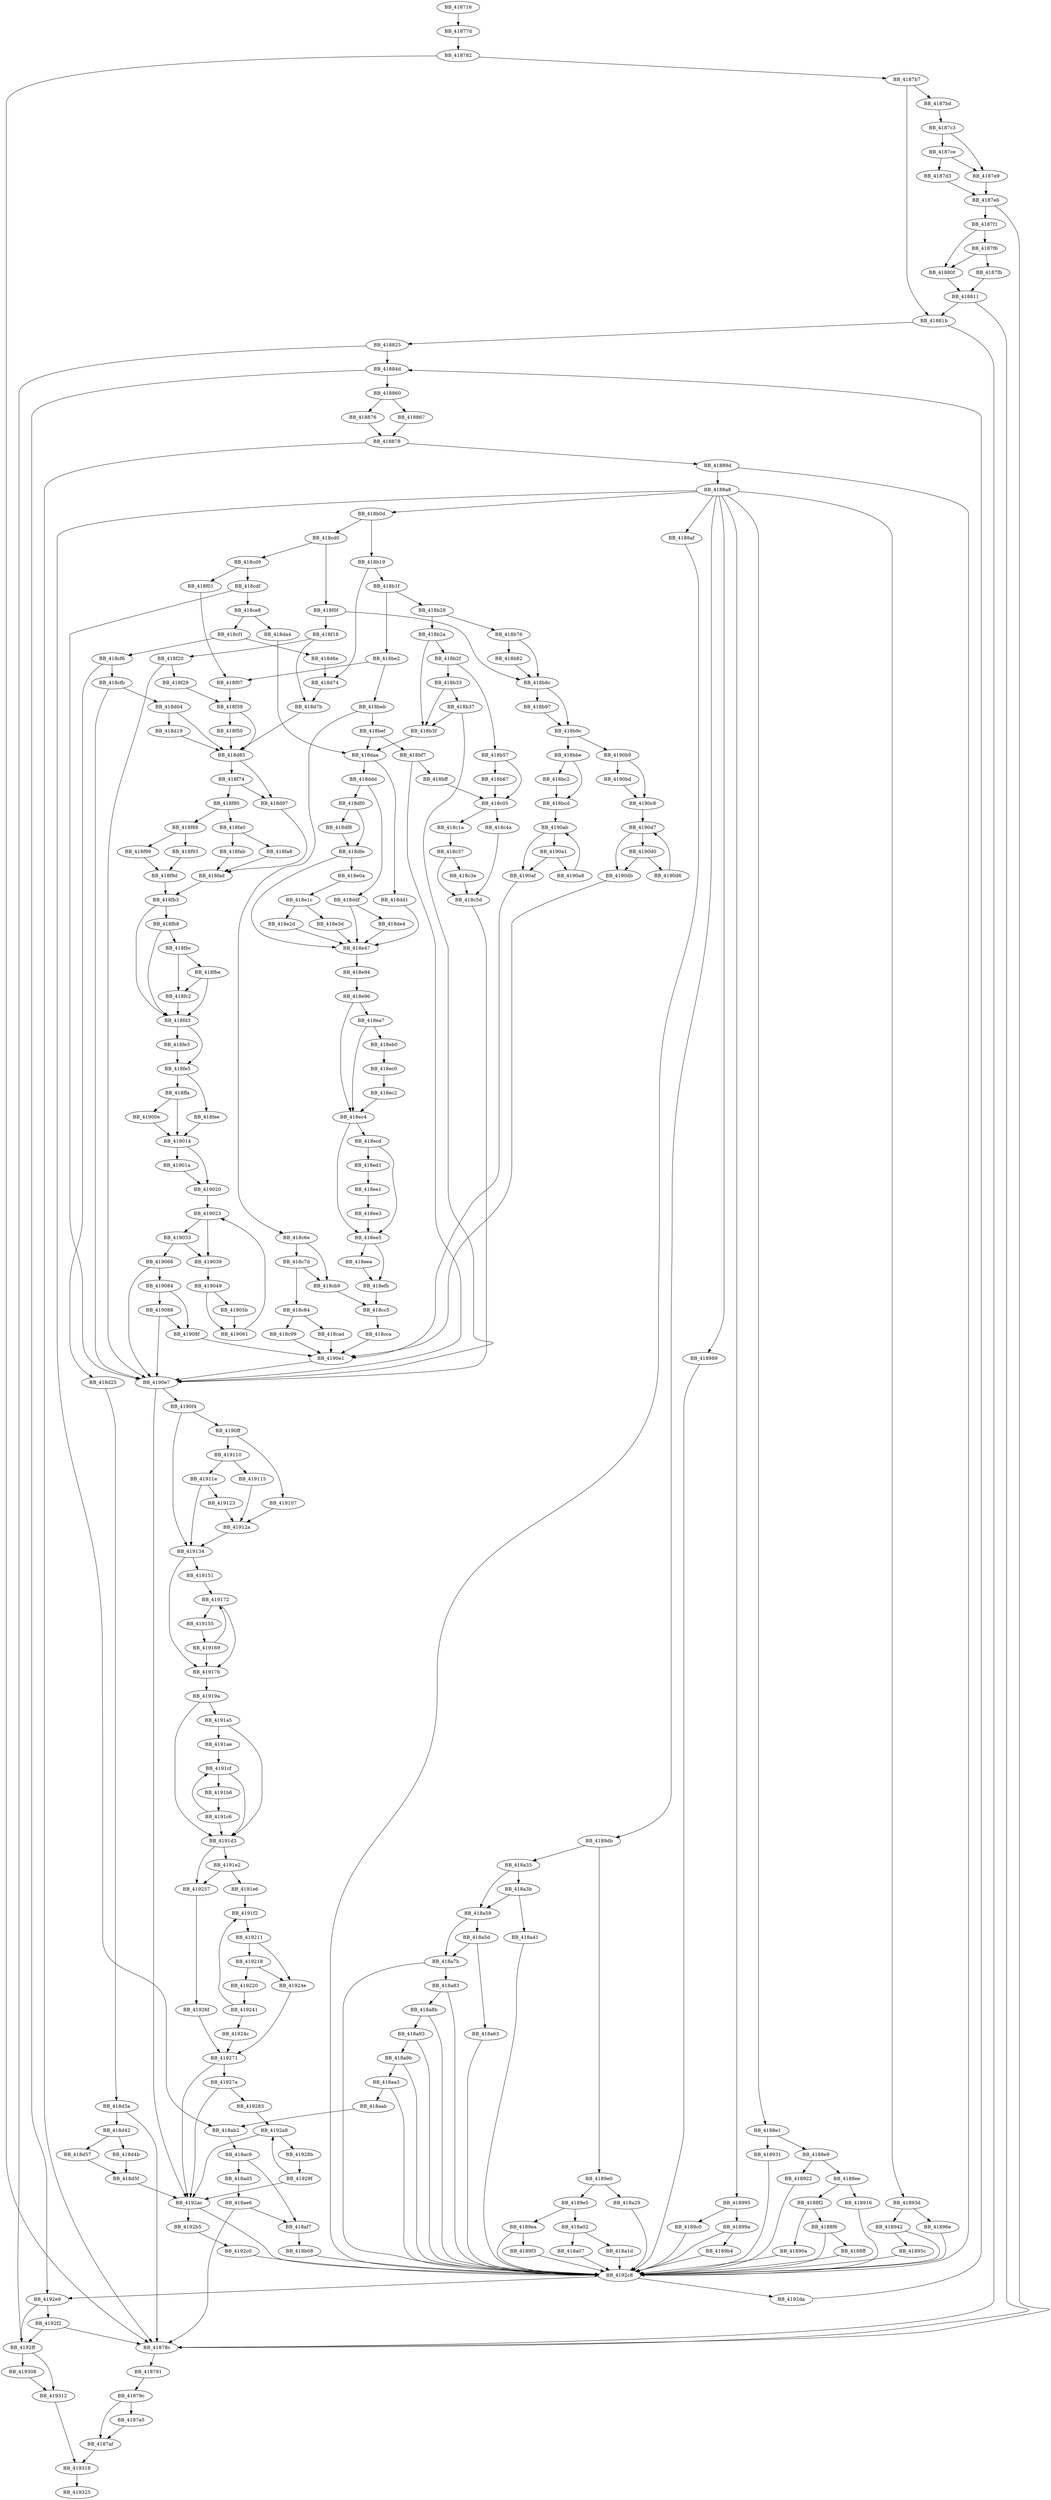 DiGraph __output_s_l{
BB_418716->BB_41877d
BB_41877d->BB_418782
BB_418782->BB_41878c
BB_418782->BB_4187b7
BB_41878c->BB_418791
BB_418791->BB_41879c
BB_41879c->BB_4187a5
BB_41879c->BB_4187af
BB_4187a5->BB_4187af
BB_4187af->BB_419318
BB_4187b7->BB_4187bd
BB_4187b7->BB_41881b
BB_4187bd->BB_4187c3
BB_4187c3->BB_4187ce
BB_4187c3->BB_4187e9
BB_4187ce->BB_4187d3
BB_4187ce->BB_4187e9
BB_4187d3->BB_4187eb
BB_4187e9->BB_4187eb
BB_4187eb->BB_41878c
BB_4187eb->BB_4187f1
BB_4187f1->BB_4187f6
BB_4187f1->BB_41880f
BB_4187f6->BB_4187fb
BB_4187f6->BB_41880f
BB_4187fb->BB_418811
BB_41880f->BB_418811
BB_418811->BB_41878c
BB_418811->BB_41881b
BB_41881b->BB_41878c
BB_41881b->BB_418825
BB_418825->BB_41884d
BB_418825->BB_4192ff
BB_41884d->BB_418860
BB_41884d->BB_4192e9
BB_418860->BB_418867
BB_418860->BB_418876
BB_418867->BB_418878
BB_418876->BB_418878
BB_418878->BB_41878c
BB_418878->BB_41889d
BB_41889d->BB_4188a8
BB_41889d->BB_4192c8
BB_4188a8->BB_4188af
BB_4188a8->BB_4188e1
BB_4188a8->BB_41893d
BB_4188a8->BB_418989
BB_4188a8->BB_418995
BB_4188a8->BB_4189db
BB_4188a8->BB_418ab2
BB_4188a8->BB_418b0d
BB_4188af->BB_4192c8
BB_4188e1->BB_4188e9
BB_4188e1->BB_418931
BB_4188e9->BB_4188ee
BB_4188e9->BB_418922
BB_4188ee->BB_4188f2
BB_4188ee->BB_418916
BB_4188f2->BB_4188f6
BB_4188f2->BB_41890a
BB_4188f6->BB_4188ff
BB_4188f6->BB_4192c8
BB_4188ff->BB_4192c8
BB_41890a->BB_4192c8
BB_418916->BB_4192c8
BB_418922->BB_4192c8
BB_418931->BB_4192c8
BB_41893d->BB_418942
BB_41893d->BB_41896e
BB_418942->BB_41895c
BB_418942->BB_4192c8
BB_41895c->BB_4192c8
BB_41896e->BB_4192c8
BB_418989->BB_4192c8
BB_418995->BB_41899a
BB_418995->BB_4189c0
BB_41899a->BB_4189b4
BB_41899a->BB_4192c8
BB_4189b4->BB_4192c8
BB_4189c0->BB_4192c8
BB_4189db->BB_4189e0
BB_4189db->BB_418a35
BB_4189e0->BB_4189e5
BB_4189e0->BB_418a29
BB_4189e5->BB_4189ea
BB_4189e5->BB_418a02
BB_4189ea->BB_4189f3
BB_4189ea->BB_4192c8
BB_4189f3->BB_4192c8
BB_418a02->BB_418a07
BB_418a02->BB_418a1d
BB_418a07->BB_4192c8
BB_418a1d->BB_4192c8
BB_418a29->BB_4192c8
BB_418a35->BB_418a3b
BB_418a35->BB_418a59
BB_418a3b->BB_418a41
BB_418a3b->BB_418a59
BB_418a41->BB_4192c8
BB_418a59->BB_418a5d
BB_418a59->BB_418a7b
BB_418a5d->BB_418a63
BB_418a5d->BB_418a7b
BB_418a63->BB_4192c8
BB_418a7b->BB_418a83
BB_418a7b->BB_4192c8
BB_418a83->BB_418a8b
BB_418a83->BB_4192c8
BB_418a8b->BB_418a93
BB_418a8b->BB_4192c8
BB_418a93->BB_418a9b
BB_418a93->BB_4192c8
BB_418a9b->BB_418aa3
BB_418a9b->BB_4192c8
BB_418aa3->BB_418aab
BB_418aa3->BB_4192c8
BB_418aab->BB_418ab2
BB_418ab2->BB_418ac9
BB_418ac9->BB_418ad5
BB_418ac9->BB_418af7
BB_418ad5->BB_418ae6
BB_418ae6->BB_41878c
BB_418ae6->BB_418af7
BB_418af7->BB_418b08
BB_418b08->BB_4192c8
BB_418b0d->BB_418b19
BB_418b0d->BB_418cd0
BB_418b19->BB_418b1f
BB_418b19->BB_418d74
BB_418b1f->BB_418b28
BB_418b1f->BB_418be2
BB_418b28->BB_418b2a
BB_418b28->BB_418b76
BB_418b2a->BB_418b2f
BB_418b2a->BB_418b3f
BB_418b2f->BB_418b33
BB_418b2f->BB_418b57
BB_418b33->BB_418b37
BB_418b33->BB_418b3f
BB_418b37->BB_418b3f
BB_418b37->BB_4190e7
BB_418b3f->BB_418daa
BB_418b57->BB_418b67
BB_418b57->BB_418c05
BB_418b67->BB_418c05
BB_418b76->BB_418b82
BB_418b76->BB_418b8c
BB_418b82->BB_418b8c
BB_418b8c->BB_418b97
BB_418b8c->BB_418b9c
BB_418b97->BB_418b9c
BB_418b9c->BB_418bbe
BB_418b9c->BB_4190b9
BB_418bbe->BB_418bc2
BB_418bbe->BB_418bcd
BB_418bc2->BB_418bcd
BB_418bcd->BB_4190ab
BB_418be2->BB_418beb
BB_418be2->BB_418f07
BB_418beb->BB_418bef
BB_418beb->BB_418c6e
BB_418bef->BB_418bf7
BB_418bef->BB_418daa
BB_418bf7->BB_418bff
BB_418bf7->BB_4190e7
BB_418bff->BB_418c05
BB_418c05->BB_418c1a
BB_418c05->BB_418c4a
BB_418c1a->BB_418c37
BB_418c37->BB_418c3e
BB_418c37->BB_418c5d
BB_418c3e->BB_418c5d
BB_418c4a->BB_418c5d
BB_418c5d->BB_4190e7
BB_418c6e->BB_418c7d
BB_418c6e->BB_418cb9
BB_418c7d->BB_418c84
BB_418c7d->BB_418cb9
BB_418c84->BB_418c99
BB_418c84->BB_418cad
BB_418c99->BB_4190e1
BB_418cad->BB_4190e1
BB_418cb9->BB_418cc5
BB_418cc5->BB_418cca
BB_418cca->BB_4190e1
BB_418cd0->BB_418cd9
BB_418cd0->BB_418f0f
BB_418cd9->BB_418cdf
BB_418cd9->BB_418f01
BB_418cdf->BB_418ce8
BB_418cdf->BB_4190e7
BB_418ce8->BB_418cf1
BB_418ce8->BB_418da4
BB_418cf1->BB_418cf6
BB_418cf1->BB_418d6e
BB_418cf6->BB_418cfb
BB_418cf6->BB_418d25
BB_418cfb->BB_418d04
BB_418cfb->BB_4190e7
BB_418d04->BB_418d19
BB_418d04->BB_418d85
BB_418d19->BB_418d85
BB_418d25->BB_418d3a
BB_418d3a->BB_41878c
BB_418d3a->BB_418d42
BB_418d42->BB_418d4b
BB_418d42->BB_418d57
BB_418d4b->BB_418d5f
BB_418d57->BB_418d5f
BB_418d5f->BB_4192ac
BB_418d6e->BB_418d74
BB_418d74->BB_418d7b
BB_418d7b->BB_418d85
BB_418d85->BB_418d97
BB_418d85->BB_418f74
BB_418d97->BB_418fad
BB_418da4->BB_418daa
BB_418daa->BB_418dd1
BB_418daa->BB_418ddd
BB_418dd1->BB_418e47
BB_418ddd->BB_418ddf
BB_418ddd->BB_418df0
BB_418ddf->BB_418de4
BB_418ddf->BB_418e47
BB_418de4->BB_418e47
BB_418df0->BB_418df8
BB_418df0->BB_418dfe
BB_418df8->BB_418dfe
BB_418dfe->BB_418e0a
BB_418dfe->BB_418e47
BB_418e0a->BB_418e1c
BB_418e1c->BB_418e2d
BB_418e1c->BB_418e3d
BB_418e2d->BB_418e47
BB_418e3d->BB_418e47
BB_418e47->BB_418e94
BB_418e94->BB_418e96
BB_418e96->BB_418ea7
BB_418e96->BB_418ec4
BB_418ea7->BB_418eb0
BB_418ea7->BB_418ec4
BB_418eb0->BB_418ec0
BB_418ec0->BB_418ec2
BB_418ec2->BB_418ec4
BB_418ec4->BB_418ecd
BB_418ec4->BB_418ee5
BB_418ecd->BB_418ed1
BB_418ecd->BB_418ee5
BB_418ed1->BB_418ee1
BB_418ee1->BB_418ee3
BB_418ee3->BB_418ee5
BB_418ee5->BB_418eea
BB_418ee5->BB_418efb
BB_418eea->BB_418efb
BB_418efb->BB_418cc5
BB_418f01->BB_418f07
BB_418f07->BB_418f39
BB_418f0f->BB_418b8c
BB_418f0f->BB_418f18
BB_418f18->BB_418d7b
BB_418f18->BB_418f20
BB_418f20->BB_418f29
BB_418f20->BB_4190e7
BB_418f29->BB_418f39
BB_418f39->BB_418d85
BB_418f39->BB_418f50
BB_418f50->BB_418d85
BB_418f74->BB_418d97
BB_418f74->BB_418f80
BB_418f80->BB_418f88
BB_418f80->BB_418fa0
BB_418f88->BB_418f93
BB_418f88->BB_418f99
BB_418f93->BB_418f9d
BB_418f99->BB_418f9d
BB_418f9d->BB_418fb3
BB_418fa0->BB_418fa8
BB_418fa0->BB_418fab
BB_418fa8->BB_418fad
BB_418fab->BB_418fad
BB_418fad->BB_418fb3
BB_418fb3->BB_418fb8
BB_418fb3->BB_418fd3
BB_418fb8->BB_418fbc
BB_418fb8->BB_418fd3
BB_418fbc->BB_418fbe
BB_418fbc->BB_418fc2
BB_418fbe->BB_418fc2
BB_418fbe->BB_418fd3
BB_418fc2->BB_418fd3
BB_418fd3->BB_418fe3
BB_418fd3->BB_418fe5
BB_418fe3->BB_418fe5
BB_418fe5->BB_418fee
BB_418fe5->BB_418ffa
BB_418fee->BB_419014
BB_418ffa->BB_41900e
BB_418ffa->BB_419014
BB_41900e->BB_419014
BB_419014->BB_41901a
BB_419014->BB_419020
BB_41901a->BB_419020
BB_419020->BB_419023
BB_419023->BB_419033
BB_419023->BB_419039
BB_419033->BB_419039
BB_419033->BB_419066
BB_419039->BB_419049
BB_419049->BB_41905b
BB_419049->BB_419061
BB_41905b->BB_419061
BB_419061->BB_419023
BB_419066->BB_419084
BB_419066->BB_4190e7
BB_419084->BB_419088
BB_419084->BB_41908f
BB_419088->BB_41908f
BB_419088->BB_4190e7
BB_41908f->BB_4190e1
BB_4190a1->BB_4190a8
BB_4190a1->BB_4190af
BB_4190a8->BB_4190ab
BB_4190ab->BB_4190a1
BB_4190ab->BB_4190af
BB_4190af->BB_4190e1
BB_4190b9->BB_4190bd
BB_4190b9->BB_4190c8
BB_4190bd->BB_4190c8
BB_4190c8->BB_4190d7
BB_4190d0->BB_4190d6
BB_4190d0->BB_4190db
BB_4190d6->BB_4190d7
BB_4190d7->BB_4190d0
BB_4190d7->BB_4190db
BB_4190db->BB_4190e1
BB_4190e1->BB_4190e7
BB_4190e7->BB_4190f4
BB_4190e7->BB_4192ac
BB_4190f4->BB_4190ff
BB_4190f4->BB_419134
BB_4190ff->BB_419107
BB_4190ff->BB_419110
BB_419107->BB_41912a
BB_419110->BB_419115
BB_419110->BB_41911e
BB_419115->BB_41912a
BB_41911e->BB_419123
BB_41911e->BB_419134
BB_419123->BB_41912a
BB_41912a->BB_419134
BB_419134->BB_419151
BB_419134->BB_419176
BB_419151->BB_419172
BB_419155->BB_419169
BB_419169->BB_419172
BB_419169->BB_419176
BB_419172->BB_419155
BB_419172->BB_419176
BB_419176->BB_41919a
BB_41919a->BB_4191a5
BB_41919a->BB_4191d3
BB_4191a5->BB_4191ae
BB_4191a5->BB_4191d3
BB_4191ae->BB_4191cf
BB_4191b6->BB_4191c6
BB_4191c6->BB_4191cf
BB_4191c6->BB_4191d3
BB_4191cf->BB_4191b6
BB_4191cf->BB_4191d3
BB_4191d3->BB_4191e2
BB_4191d3->BB_419257
BB_4191e2->BB_4191e6
BB_4191e2->BB_419257
BB_4191e6->BB_4191f2
BB_4191f2->BB_419211
BB_419211->BB_419218
BB_419211->BB_41924e
BB_419218->BB_419220
BB_419218->BB_41924e
BB_419220->BB_419241
BB_419241->BB_4191f2
BB_419241->BB_41924c
BB_41924c->BB_419271
BB_41924e->BB_419271
BB_419257->BB_41926f
BB_41926f->BB_419271
BB_419271->BB_41927a
BB_419271->BB_4192ac
BB_41927a->BB_419283
BB_41927a->BB_4192ac
BB_419283->BB_4192a8
BB_41928b->BB_41929f
BB_41929f->BB_4192a8
BB_41929f->BB_4192ac
BB_4192a8->BB_41928b
BB_4192a8->BB_4192ac
BB_4192ac->BB_4192b5
BB_4192ac->BB_4192c8
BB_4192b5->BB_4192c0
BB_4192c0->BB_4192c8
BB_4192c8->BB_4192da
BB_4192c8->BB_4192e9
BB_4192da->BB_41884d
BB_4192e9->BB_4192f2
BB_4192e9->BB_4192ff
BB_4192f2->BB_41878c
BB_4192f2->BB_4192ff
BB_4192ff->BB_419308
BB_4192ff->BB_419312
BB_419308->BB_419312
BB_419312->BB_419318
BB_419318->BB_419325
}
